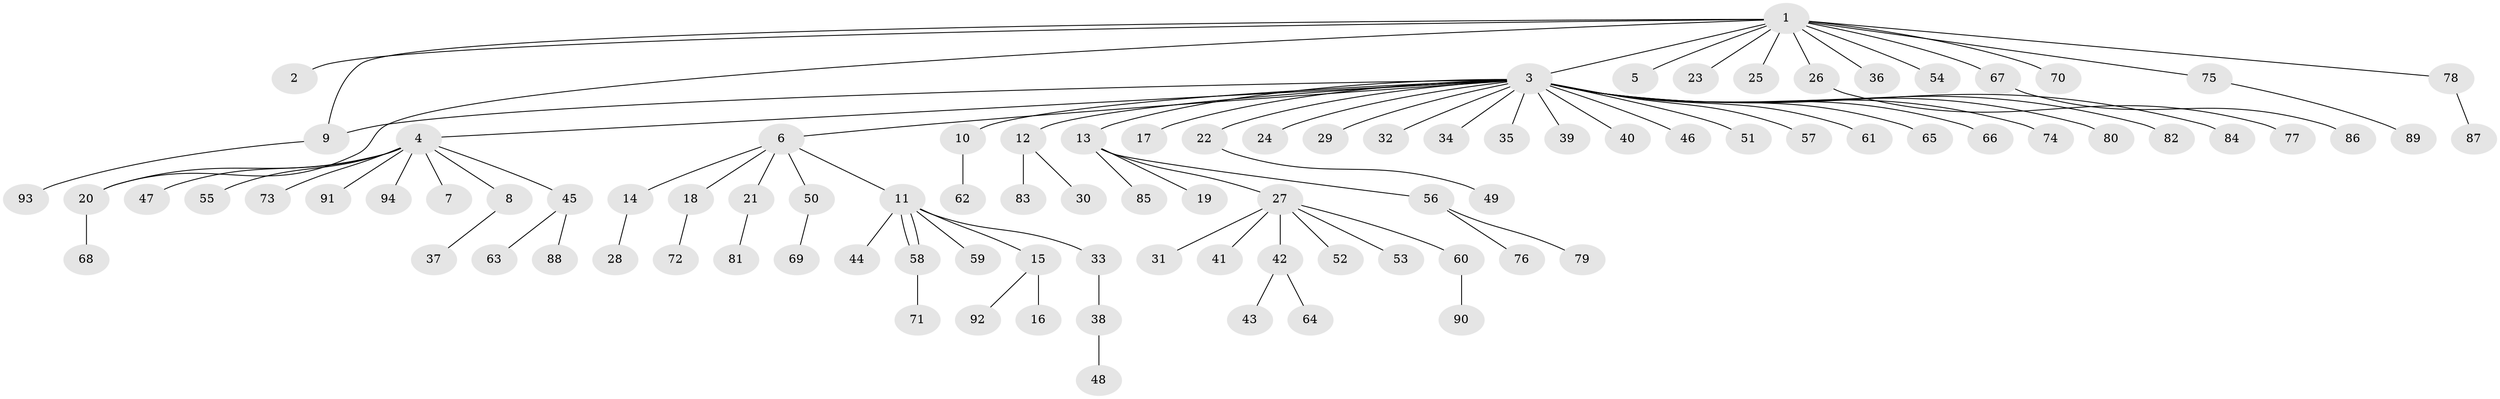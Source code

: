 // coarse degree distribution, {1: 0.8571428571428571, 24: 0.017857142857142856, 2: 0.07142857142857142, 21: 0.017857142857142856, 4: 0.017857142857142856, 5: 0.017857142857142856}
// Generated by graph-tools (version 1.1) at 2025/51/03/04/25 21:51:17]
// undirected, 94 vertices, 96 edges
graph export_dot {
graph [start="1"]
  node [color=gray90,style=filled];
  1;
  2;
  3;
  4;
  5;
  6;
  7;
  8;
  9;
  10;
  11;
  12;
  13;
  14;
  15;
  16;
  17;
  18;
  19;
  20;
  21;
  22;
  23;
  24;
  25;
  26;
  27;
  28;
  29;
  30;
  31;
  32;
  33;
  34;
  35;
  36;
  37;
  38;
  39;
  40;
  41;
  42;
  43;
  44;
  45;
  46;
  47;
  48;
  49;
  50;
  51;
  52;
  53;
  54;
  55;
  56;
  57;
  58;
  59;
  60;
  61;
  62;
  63;
  64;
  65;
  66;
  67;
  68;
  69;
  70;
  71;
  72;
  73;
  74;
  75;
  76;
  77;
  78;
  79;
  80;
  81;
  82;
  83;
  84;
  85;
  86;
  87;
  88;
  89;
  90;
  91;
  92;
  93;
  94;
  1 -- 2;
  1 -- 3;
  1 -- 5;
  1 -- 9;
  1 -- 20;
  1 -- 23;
  1 -- 25;
  1 -- 26;
  1 -- 36;
  1 -- 54;
  1 -- 67;
  1 -- 70;
  1 -- 75;
  1 -- 78;
  3 -- 4;
  3 -- 6;
  3 -- 9;
  3 -- 10;
  3 -- 12;
  3 -- 13;
  3 -- 17;
  3 -- 22;
  3 -- 24;
  3 -- 29;
  3 -- 32;
  3 -- 34;
  3 -- 35;
  3 -- 39;
  3 -- 40;
  3 -- 46;
  3 -- 51;
  3 -- 57;
  3 -- 61;
  3 -- 65;
  3 -- 66;
  3 -- 74;
  3 -- 80;
  3 -- 82;
  3 -- 84;
  4 -- 7;
  4 -- 8;
  4 -- 20;
  4 -- 45;
  4 -- 47;
  4 -- 55;
  4 -- 73;
  4 -- 91;
  4 -- 94;
  6 -- 11;
  6 -- 14;
  6 -- 18;
  6 -- 21;
  6 -- 50;
  8 -- 37;
  9 -- 93;
  10 -- 62;
  11 -- 15;
  11 -- 33;
  11 -- 44;
  11 -- 58;
  11 -- 58;
  11 -- 59;
  12 -- 30;
  12 -- 83;
  13 -- 19;
  13 -- 27;
  13 -- 56;
  13 -- 85;
  14 -- 28;
  15 -- 16;
  15 -- 92;
  18 -- 72;
  20 -- 68;
  21 -- 81;
  22 -- 49;
  26 -- 77;
  27 -- 31;
  27 -- 41;
  27 -- 42;
  27 -- 52;
  27 -- 53;
  27 -- 60;
  33 -- 38;
  38 -- 48;
  42 -- 43;
  42 -- 64;
  45 -- 63;
  45 -- 88;
  50 -- 69;
  56 -- 76;
  56 -- 79;
  58 -- 71;
  60 -- 90;
  67 -- 86;
  75 -- 89;
  78 -- 87;
}
